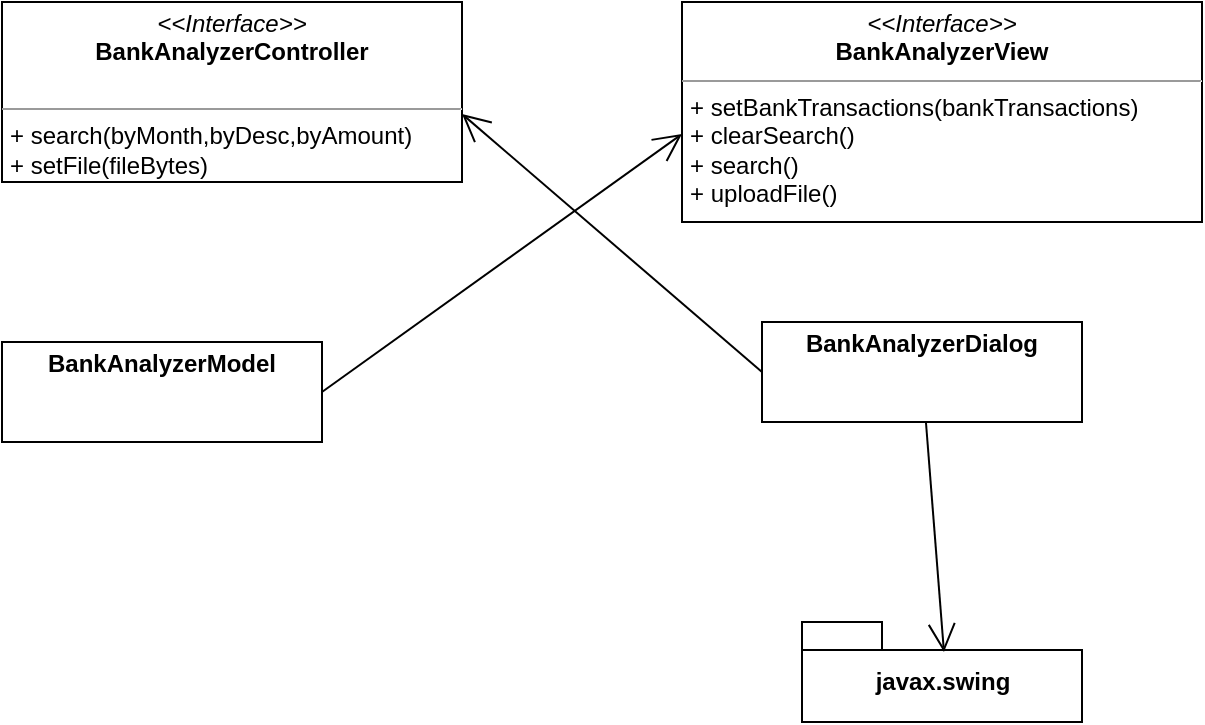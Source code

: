 <mxfile>
    <diagram id="QNxPJ1SjKHwQ-pRWtHkt" name="Page-1">
        <mxGraphModel dx="995" dy="796" grid="1" gridSize="10" guides="1" tooltips="1" connect="1" arrows="1" fold="1" page="1" pageScale="1" pageWidth="850" pageHeight="1100" math="0" shadow="0">
            <root>
                <mxCell id="0"/>
                <mxCell id="1" parent="0"/>
                <mxCell id="2" value="&lt;p style=&quot;margin: 0px ; margin-top: 4px ; text-align: center&quot;&gt;&lt;i&gt;&amp;lt;&amp;lt;Interface&amp;gt;&amp;gt;&lt;/i&gt;&lt;br&gt;&lt;b&gt;BankAnalyzerController&lt;/b&gt;&lt;/p&gt;&lt;p style=&quot;margin: 0px ; margin-left: 4px&quot;&gt;&lt;br&gt;&lt;/p&gt;&lt;hr size=&quot;1&quot;&gt;&lt;p style=&quot;margin: 0px ; margin-left: 4px&quot;&gt;+ search(byMonth,byDesc,byAmount)&lt;br&gt;&lt;/p&gt;&lt;p style=&quot;margin: 0px ; margin-left: 4px&quot;&gt;+ setFile(fileBytes)&lt;/p&gt;" style="verticalAlign=top;align=left;overflow=fill;fontSize=12;fontFamily=Helvetica;html=1;" parent="1" vertex="1">
                    <mxGeometry x="120" y="90" width="230" height="90" as="geometry"/>
                </mxCell>
                <mxCell id="3" value="&lt;p style=&quot;margin: 0px ; margin-top: 4px ; text-align: center&quot;&gt;&lt;i&gt;&amp;lt;&amp;lt;Interface&amp;gt;&amp;gt;&lt;/i&gt;&lt;br&gt;&lt;b&gt;BankAnalyzerView&lt;/b&gt;&lt;/p&gt;&lt;hr size=&quot;1&quot;&gt;&lt;p style=&quot;margin: 0px ; margin-left: 4px&quot;&gt;+ setBankTransactions(bankTransactions)&lt;br&gt;&lt;/p&gt;&lt;p style=&quot;margin: 0px ; margin-left: 4px&quot;&gt;+ clearSearch()&lt;/p&gt;&lt;p style=&quot;margin: 0px ; margin-left: 4px&quot;&gt;+ search()&lt;/p&gt;&lt;p style=&quot;margin: 0px ; margin-left: 4px&quot;&gt;+ uploadFile()&lt;/p&gt;&lt;p style=&quot;margin: 0px ; margin-left: 4px&quot;&gt;&lt;br&gt;&lt;/p&gt;" style="verticalAlign=top;align=left;overflow=fill;fontSize=12;fontFamily=Helvetica;html=1;" parent="1" vertex="1">
                    <mxGeometry x="460" y="90" width="260" height="110" as="geometry"/>
                </mxCell>
                <mxCell id="4" value="&lt;p style=&quot;margin: 0px ; margin-top: 4px ; text-align: center&quot;&gt;&lt;b&gt;BankAnalyzerModel&lt;/b&gt;&lt;/p&gt;&lt;p style=&quot;margin: 0px ; margin-left: 4px&quot;&gt;&lt;br&gt;&lt;/p&gt;" style="verticalAlign=top;align=left;overflow=fill;fontSize=12;fontFamily=Helvetica;html=1;" vertex="1" parent="1">
                    <mxGeometry x="120" y="260" width="160" height="50" as="geometry"/>
                </mxCell>
                <mxCell id="5" value="&lt;p style=&quot;margin: 0px ; margin-top: 4px ; text-align: center&quot;&gt;&lt;b&gt;BankAnalyzerDialog&lt;/b&gt;&lt;/p&gt;&lt;p style=&quot;margin: 0px ; margin-left: 4px&quot;&gt;&lt;br&gt;&lt;/p&gt;" style="verticalAlign=top;align=left;overflow=fill;fontSize=12;fontFamily=Helvetica;html=1;" vertex="1" parent="1">
                    <mxGeometry x="500" y="250" width="160" height="50" as="geometry"/>
                </mxCell>
                <mxCell id="6" value="" style="endArrow=open;endFill=1;endSize=12;html=1;exitX=0;exitY=0.5;exitDx=0;exitDy=0;entryX=1;entryY=0.622;entryDx=0;entryDy=0;entryPerimeter=0;" edge="1" parent="1" source="5" target="2">
                    <mxGeometry width="160" relative="1" as="geometry">
                        <mxPoint x="380" y="420" as="sourcePoint"/>
                        <mxPoint x="370" y="160" as="targetPoint"/>
                    </mxGeometry>
                </mxCell>
                <mxCell id="7" value="" style="endArrow=open;endFill=1;endSize=12;html=1;exitX=1;exitY=0.5;exitDx=0;exitDy=0;entryX=0;entryY=0.6;entryDx=0;entryDy=0;entryPerimeter=0;" edge="1" parent="1" source="4" target="3">
                    <mxGeometry width="160" relative="1" as="geometry">
                        <mxPoint x="380" y="420" as="sourcePoint"/>
                        <mxPoint x="540" y="420" as="targetPoint"/>
                    </mxGeometry>
                </mxCell>
                <mxCell id="8" value="javax.swing" style="shape=folder;fontStyle=1;spacingTop=10;tabWidth=40;tabHeight=14;tabPosition=left;html=1;" vertex="1" parent="1">
                    <mxGeometry x="520" y="400" width="140" height="50" as="geometry"/>
                </mxCell>
                <mxCell id="9" value="" style="endArrow=open;endFill=1;endSize=12;html=1;entryX=0.507;entryY=0.3;entryDx=0;entryDy=0;entryPerimeter=0;" edge="1" parent="1" source="5" target="8">
                    <mxGeometry width="160" relative="1" as="geometry">
                        <mxPoint x="380" y="420" as="sourcePoint"/>
                        <mxPoint x="600" y="400" as="targetPoint"/>
                    </mxGeometry>
                </mxCell>
            </root>
        </mxGraphModel>
    </diagram>
</mxfile>